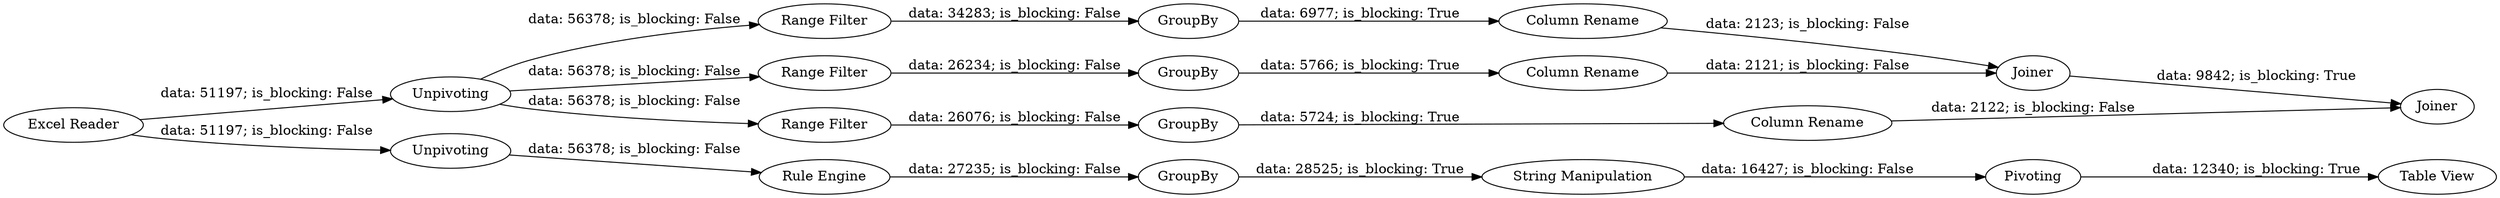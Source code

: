 digraph {
	"4017686638677012599_1" [label="Excel Reader"]
	"4017686638677012599_10" [label="Range Filter"]
	"4017686638677012599_3" [label="Rule Engine"]
	"4017686638677012599_11" [label="Range Filter"]
	"4017686638677012599_9" [label=Joiner]
	"4017686638677012599_15" [label="Range Filter"]
	"4017686638677012599_6" [label=Pivoting]
	"4017686638677012599_16" [label="Column Rename"]
	"4017686638677012599_8" [label=GroupBy]
	"4017686638677012599_17" [label="Column Rename"]
	"4017686638677012599_4" [label=GroupBy]
	"4017686638677012599_5" [label="String Manipulation"]
	"4017686638677012599_13" [label=Unpivoting]
	"4017686638677012599_14" [label=GroupBy]
	"4017686638677012599_12" [label=Joiner]
	"4017686638677012599_18" [label="Column Rename"]
	"4017686638677012599_2" [label=Unpivoting]
	"4017686638677012599_7" [label="Table View"]
	"4017686638677012599_19" [label=GroupBy]
	"4017686638677012599_4" -> "4017686638677012599_5" [label="data: 28525; is_blocking: True"]
	"4017686638677012599_5" -> "4017686638677012599_6" [label="data: 16427; is_blocking: False"]
	"4017686638677012599_13" -> "4017686638677012599_10" [label="data: 56378; is_blocking: False"]
	"4017686638677012599_8" -> "4017686638677012599_18" [label="data: 5724; is_blocking: True"]
	"4017686638677012599_10" -> "4017686638677012599_14" [label="data: 34283; is_blocking: False"]
	"4017686638677012599_13" -> "4017686638677012599_11" [label="data: 56378; is_blocking: False"]
	"4017686638677012599_16" -> "4017686638677012599_9" [label="data: 2121; is_blocking: False"]
	"4017686638677012599_19" -> "4017686638677012599_16" [label="data: 5766; is_blocking: True"]
	"4017686638677012599_9" -> "4017686638677012599_12" [label="data: 9842; is_blocking: True"]
	"4017686638677012599_2" -> "4017686638677012599_3" [label="data: 56378; is_blocking: False"]
	"4017686638677012599_1" -> "4017686638677012599_13" [label="data: 51197; is_blocking: False"]
	"4017686638677012599_13" -> "4017686638677012599_15" [label="data: 56378; is_blocking: False"]
	"4017686638677012599_15" -> "4017686638677012599_8" [label="data: 26076; is_blocking: False"]
	"4017686638677012599_1" -> "4017686638677012599_2" [label="data: 51197; is_blocking: False"]
	"4017686638677012599_11" -> "4017686638677012599_19" [label="data: 26234; is_blocking: False"]
	"4017686638677012599_18" -> "4017686638677012599_12" [label="data: 2122; is_blocking: False"]
	"4017686638677012599_6" -> "4017686638677012599_7" [label="data: 12340; is_blocking: True"]
	"4017686638677012599_14" -> "4017686638677012599_17" [label="data: 6977; is_blocking: True"]
	"4017686638677012599_3" -> "4017686638677012599_4" [label="data: 27235; is_blocking: False"]
	"4017686638677012599_17" -> "4017686638677012599_9" [label="data: 2123; is_blocking: False"]
	rankdir=LR
}

